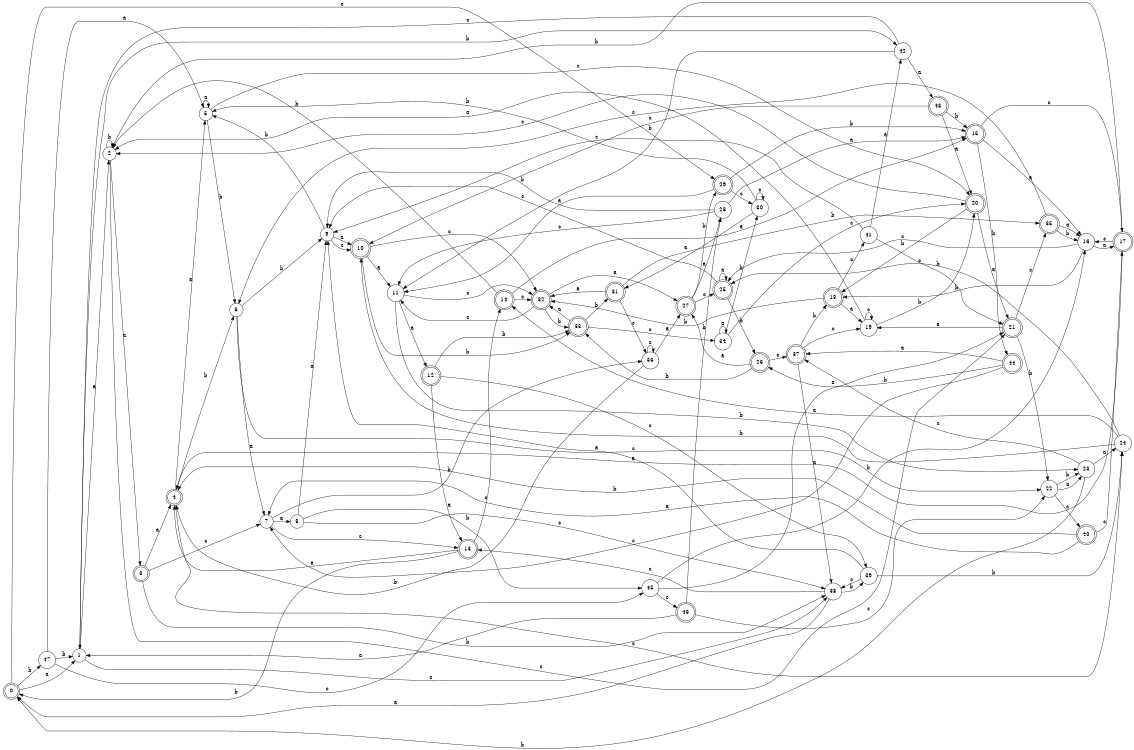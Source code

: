 digraph n39_9 {
__start0 [label="" shape="none"];

rankdir=LR;
size="8,5";

s0 [style="rounded,filled", color="black", fillcolor="white" shape="doublecircle", label="0"];
s1 [style="filled", color="black", fillcolor="white" shape="circle", label="1"];
s2 [style="filled", color="black", fillcolor="white" shape="circle", label="2"];
s3 [style="rounded,filled", color="black", fillcolor="white" shape="doublecircle", label="3"];
s4 [style="rounded,filled", color="black", fillcolor="white" shape="doublecircle", label="4"];
s5 [style="filled", color="black", fillcolor="white" shape="circle", label="5"];
s6 [style="filled", color="black", fillcolor="white" shape="circle", label="6"];
s7 [style="filled", color="black", fillcolor="white" shape="circle", label="7"];
s8 [style="filled", color="black", fillcolor="white" shape="circle", label="8"];
s9 [style="filled", color="black", fillcolor="white" shape="circle", label="9"];
s10 [style="rounded,filled", color="black", fillcolor="white" shape="doublecircle", label="10"];
s11 [style="filled", color="black", fillcolor="white" shape="circle", label="11"];
s12 [style="rounded,filled", color="black", fillcolor="white" shape="doublecircle", label="12"];
s13 [style="rounded,filled", color="black", fillcolor="white" shape="doublecircle", label="13"];
s14 [style="rounded,filled", color="black", fillcolor="white" shape="doublecircle", label="14"];
s15 [style="rounded,filled", color="black", fillcolor="white" shape="doublecircle", label="15"];
s16 [style="filled", color="black", fillcolor="white" shape="circle", label="16"];
s17 [style="rounded,filled", color="black", fillcolor="white" shape="doublecircle", label="17"];
s18 [style="rounded,filled", color="black", fillcolor="white" shape="doublecircle", label="18"];
s19 [style="filled", color="black", fillcolor="white" shape="circle", label="19"];
s20 [style="rounded,filled", color="black", fillcolor="white" shape="doublecircle", label="20"];
s21 [style="rounded,filled", color="black", fillcolor="white" shape="doublecircle", label="21"];
s22 [style="filled", color="black", fillcolor="white" shape="circle", label="22"];
s23 [style="filled", color="black", fillcolor="white" shape="circle", label="23"];
s24 [style="filled", color="black", fillcolor="white" shape="circle", label="24"];
s25 [style="rounded,filled", color="black", fillcolor="white" shape="doublecircle", label="25"];
s26 [style="rounded,filled", color="black", fillcolor="white" shape="doublecircle", label="26"];
s27 [style="rounded,filled", color="black", fillcolor="white" shape="doublecircle", label="27"];
s28 [style="filled", color="black", fillcolor="white" shape="circle", label="28"];
s29 [style="rounded,filled", color="black", fillcolor="white" shape="doublecircle", label="29"];
s30 [style="filled", color="black", fillcolor="white" shape="circle", label="30"];
s31 [style="rounded,filled", color="black", fillcolor="white" shape="doublecircle", label="31"];
s32 [style="rounded,filled", color="black", fillcolor="white" shape="doublecircle", label="32"];
s33 [style="rounded,filled", color="black", fillcolor="white" shape="doublecircle", label="33"];
s34 [style="filled", color="black", fillcolor="white" shape="circle", label="34"];
s35 [style="rounded,filled", color="black", fillcolor="white" shape="doublecircle", label="35"];
s36 [style="filled", color="black", fillcolor="white" shape="circle", label="36"];
s37 [style="rounded,filled", color="black", fillcolor="white" shape="doublecircle", label="37"];
s38 [style="filled", color="black", fillcolor="white" shape="circle", label="38"];
s39 [style="filled", color="black", fillcolor="white" shape="circle", label="39"];
s40 [style="rounded,filled", color="black", fillcolor="white" shape="doublecircle", label="40"];
s41 [style="filled", color="black", fillcolor="white" shape="circle", label="41"];
s42 [style="filled", color="black", fillcolor="white" shape="circle", label="42"];
s43 [style="rounded,filled", color="black", fillcolor="white" shape="doublecircle", label="43"];
s44 [style="rounded,filled", color="black", fillcolor="white" shape="doublecircle", label="44"];
s45 [style="filled", color="black", fillcolor="white" shape="circle", label="45"];
s46 [style="rounded,filled", color="black", fillcolor="white" shape="doublecircle", label="46"];
s47 [style="filled", color="black", fillcolor="white" shape="circle", label="47"];
s0 -> s1 [label="a"];
s0 -> s47 [label="b"];
s0 -> s29 [label="c"];
s1 -> s2 [label="a"];
s1 -> s42 [label="b"];
s1 -> s38 [label="c"];
s2 -> s3 [label="a"];
s2 -> s2 [label="b"];
s2 -> s21 [label="c"];
s3 -> s4 [label="a"];
s3 -> s38 [label="b"];
s3 -> s7 [label="c"];
s4 -> s5 [label="a"];
s4 -> s6 [label="b"];
s4 -> s24 [label="c"];
s5 -> s5 [label="a"];
s5 -> s6 [label="b"];
s5 -> s20 [label="c"];
s6 -> s7 [label="a"];
s6 -> s9 [label="b"];
s6 -> s22 [label="c"];
s7 -> s8 [label="a"];
s7 -> s36 [label="b"];
s7 -> s13 [label="c"];
s8 -> s9 [label="a"];
s8 -> s45 [label="b"];
s8 -> s38 [label="c"];
s9 -> s10 [label="a"];
s9 -> s5 [label="b"];
s9 -> s10 [label="c"];
s10 -> s11 [label="a"];
s10 -> s33 [label="b"];
s10 -> s32 [label="c"];
s11 -> s12 [label="a"];
s11 -> s23 [label="b"];
s11 -> s32 [label="c"];
s12 -> s13 [label="a"];
s12 -> s33 [label="b"];
s12 -> s39 [label="c"];
s13 -> s4 [label="a"];
s13 -> s0 [label="b"];
s13 -> s14 [label="c"];
s14 -> s15 [label="a"];
s14 -> s2 [label="b"];
s14 -> s32 [label="c"];
s15 -> s16 [label="a"];
s15 -> s44 [label="b"];
s15 -> s17 [label="c"];
s16 -> s17 [label="a"];
s16 -> s18 [label="b"];
s16 -> s25 [label="c"];
s17 -> s4 [label="a"];
s17 -> s2 [label="b"];
s17 -> s16 [label="c"];
s18 -> s19 [label="a"];
s18 -> s32 [label="b"];
s18 -> s41 [label="c"];
s19 -> s2 [label="a"];
s19 -> s20 [label="b"];
s19 -> s19 [label="c"];
s20 -> s21 [label="a"];
s20 -> s18 [label="b"];
s20 -> s2 [label="c"];
s21 -> s19 [label="a"];
s21 -> s22 [label="b"];
s21 -> s35 [label="c"];
s22 -> s23 [label="a"];
s22 -> s23 [label="b"];
s22 -> s40 [label="c"];
s23 -> s24 [label="a"];
s23 -> s0 [label="b"];
s23 -> s37 [label="c"];
s24 -> s14 [label="a"];
s24 -> s10 [label="b"];
s24 -> s25 [label="c"];
s25 -> s25 [label="a"];
s25 -> s26 [label="b"];
s25 -> s9 [label="c"];
s26 -> s27 [label="a"];
s26 -> s33 [label="b"];
s26 -> s37 [label="c"];
s27 -> s28 [label="a"];
s27 -> s29 [label="b"];
s27 -> s25 [label="c"];
s28 -> s15 [label="a"];
s28 -> s9 [label="b"];
s28 -> s11 [label="c"];
s29 -> s11 [label="a"];
s29 -> s15 [label="b"];
s29 -> s30 [label="c"];
s30 -> s31 [label="a"];
s30 -> s5 [label="b"];
s30 -> s30 [label="c"];
s31 -> s32 [label="a"];
s31 -> s35 [label="b"];
s31 -> s36 [label="c"];
s32 -> s27 [label="a"];
s32 -> s33 [label="b"];
s32 -> s11 [label="c"];
s33 -> s32 [label="a"];
s33 -> s31 [label="b"];
s33 -> s34 [label="c"];
s34 -> s34 [label="a"];
s34 -> s30 [label="b"];
s34 -> s20 [label="c"];
s35 -> s16 [label="a"];
s35 -> s16 [label="b"];
s35 -> s6 [label="c"];
s36 -> s27 [label="a"];
s36 -> s4 [label="b"];
s36 -> s36 [label="c"];
s37 -> s38 [label="a"];
s37 -> s18 [label="b"];
s37 -> s19 [label="c"];
s38 -> s0 [label="a"];
s38 -> s39 [label="b"];
s38 -> s13 [label="c"];
s39 -> s9 [label="a"];
s39 -> s24 [label="b"];
s39 -> s38 [label="c"];
s40 -> s7 [label="a"];
s40 -> s4 [label="b"];
s40 -> s17 [label="c"];
s41 -> s42 [label="a"];
s41 -> s21 [label="b"];
s41 -> s9 [label="c"];
s42 -> s43 [label="a"];
s42 -> s11 [label="b"];
s42 -> s1 [label="c"];
s43 -> s20 [label="a"];
s43 -> s15 [label="b"];
s43 -> s10 [label="c"];
s44 -> s37 [label="a"];
s44 -> s26 [label="b"];
s44 -> s7 [label="c"];
s45 -> s21 [label="a"];
s45 -> s16 [label="b"];
s45 -> s46 [label="c"];
s46 -> s1 [label="a"];
s46 -> s28 [label="b"];
s46 -> s22 [label="c"];
s47 -> s5 [label="a"];
s47 -> s1 [label="b"];
s47 -> s45 [label="c"];

}